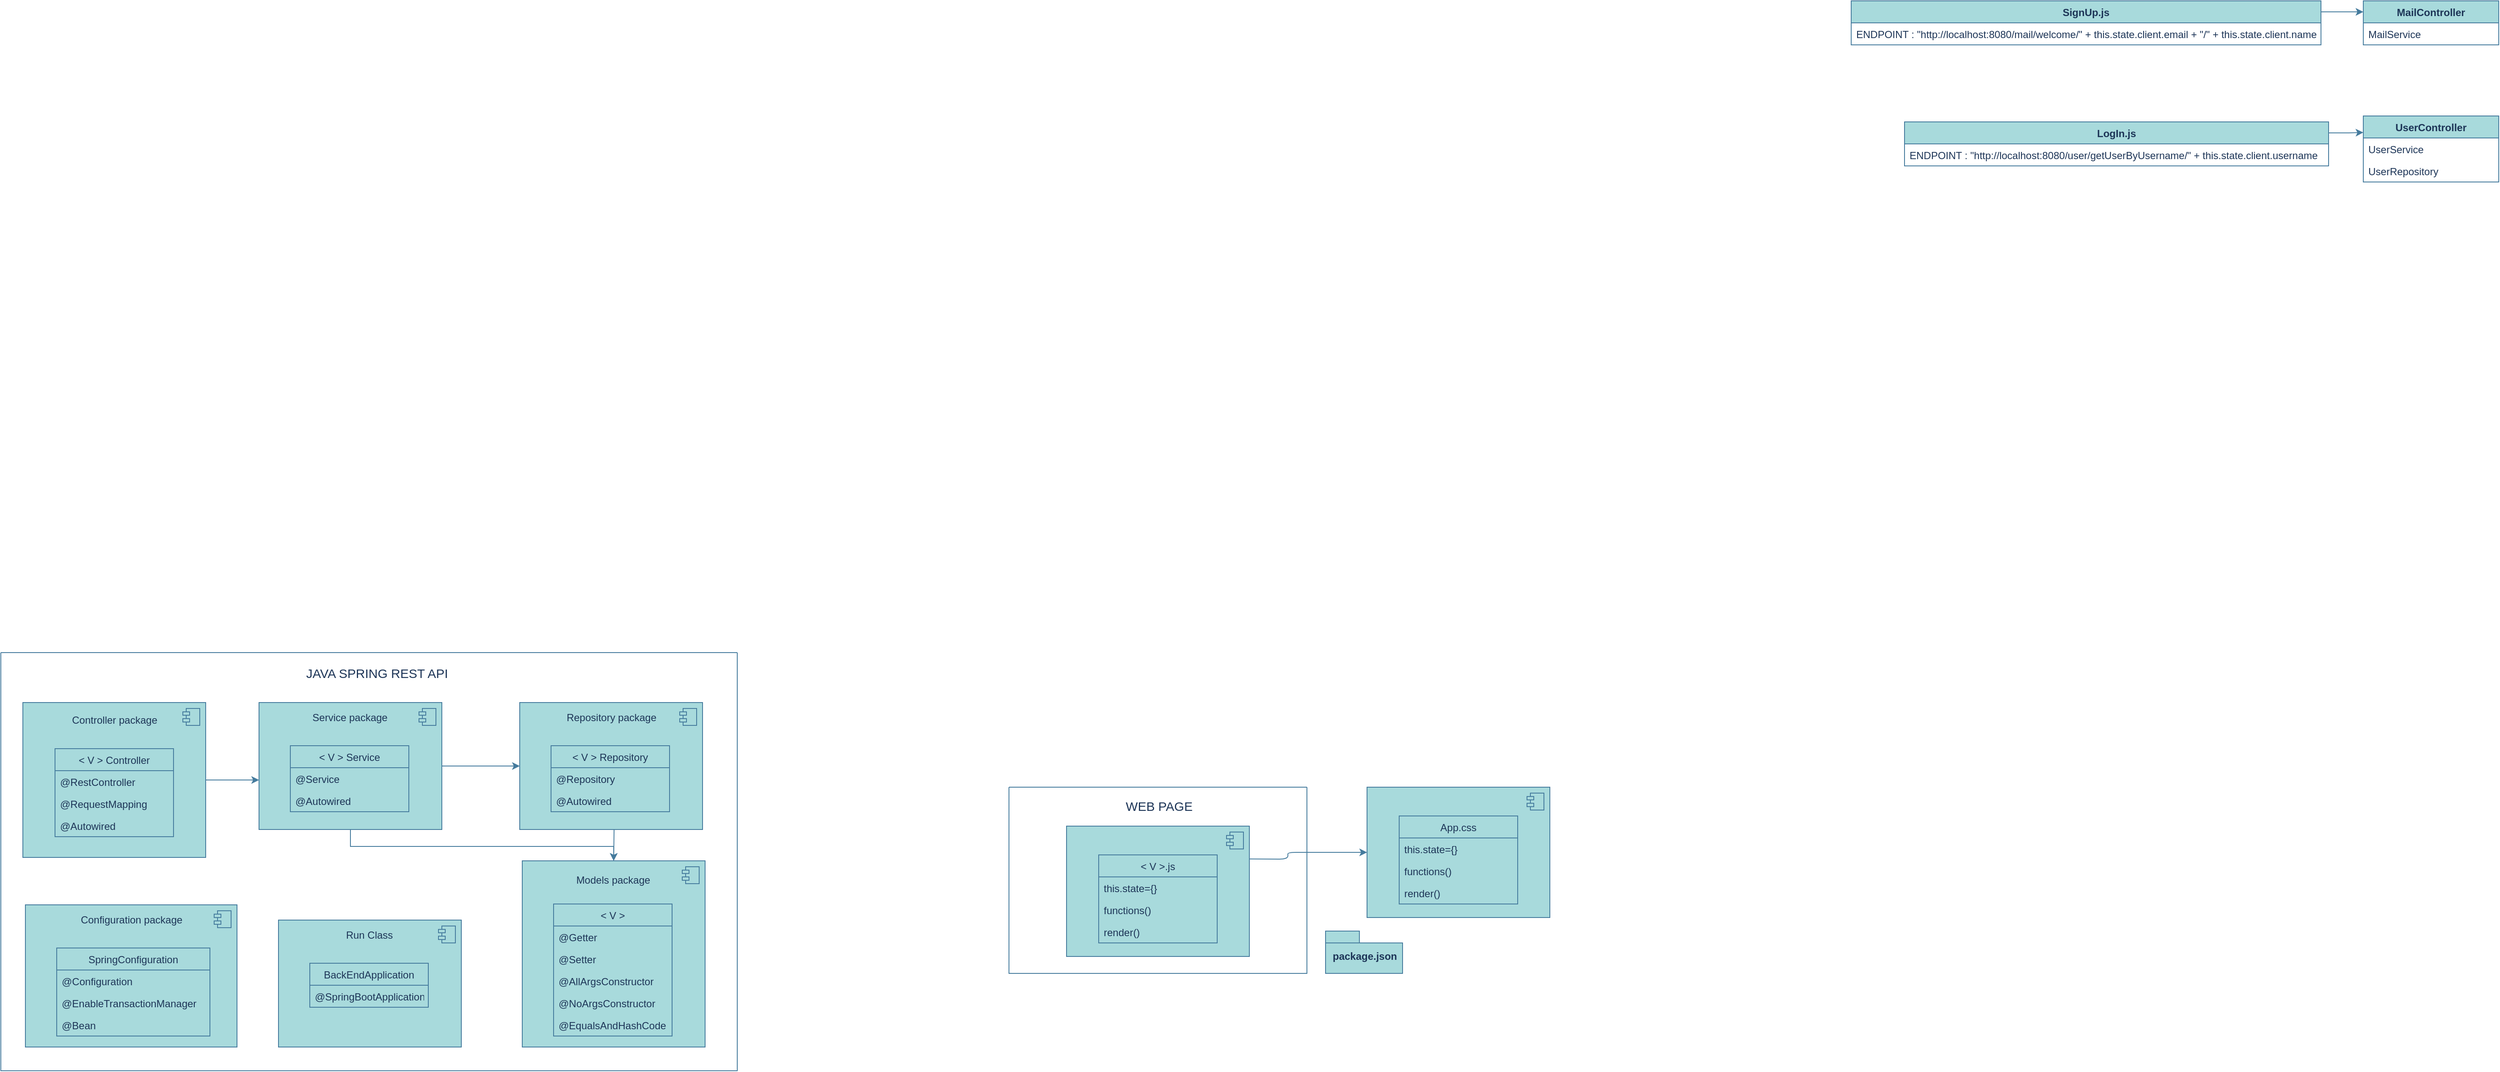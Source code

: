 <mxfile version="19.0.3" type="device"><diagram id="xIHLONYCeqG_sqP2zt6-" name="Page-1"><mxGraphModel dx="766" dy="1191" grid="0" gridSize="10" guides="1" tooltips="1" connect="1" arrows="1" fold="1" page="0" pageScale="1" pageWidth="850" pageHeight="1100" background="#FFFFFF" math="0" shadow="0"><root><mxCell id="0"/><mxCell id="1" parent="0"/><mxCell id="Lxt-itilI9IA_ZI3YVne-66" value="" style="swimlane;startSize=0;fillColor=#A8DADC;strokeColor=#457B9D;fontColor=#1D3557;rounded=0;" vertex="1" parent="1"><mxGeometry x="125" y="111" width="870" height="494" as="geometry"><mxRectangle x="114" y="153" width="50" height="44" as="alternateBounds"/></mxGeometry></mxCell><mxCell id="Lxt-itilI9IA_ZI3YVne-67" value="JAVA SPRING REST API" style="text;html=1;align=center;verticalAlign=middle;resizable=0;points=[];autosize=1;strokeColor=none;fillColor=none;fontSize=15;fontColor=#1D3557;rounded=0;" vertex="1" parent="Lxt-itilI9IA_ZI3YVne-66"><mxGeometry x="355" y="13" width="178" height="22" as="geometry"/></mxCell><mxCell id="Lxt-itilI9IA_ZI3YVne-29" style="edgeStyle=orthogonalEdgeStyle;rounded=0;orthogonalLoop=1;jettySize=auto;html=1;exitX=1;exitY=0.5;exitDx=0;exitDy=0;entryX=0;entryY=0.5;entryDx=0;entryDy=0;labelBackgroundColor=#F1FAEE;strokeColor=#457B9D;fontColor=#1D3557;" edge="1" parent="1"><mxGeometry relative="1" as="geometry"><mxPoint x="337" y="261.5" as="sourcePoint"/><mxPoint x="430" y="261.5" as="targetPoint"/></mxGeometry></mxCell><mxCell id="Lxt-itilI9IA_ZI3YVne-14" value="" style="html=1;dropTarget=0;fillColor=#A8DADC;strokeColor=#457B9D;fontColor=#1D3557;rounded=0;" vertex="1" parent="1"><mxGeometry x="151" y="170" width="216" height="183" as="geometry"/></mxCell><mxCell id="Lxt-itilI9IA_ZI3YVne-15" value="" style="shape=module;jettyWidth=8;jettyHeight=4;fillColor=#A8DADC;strokeColor=#457B9D;fontColor=#1D3557;rounded=0;" vertex="1" parent="Lxt-itilI9IA_ZI3YVne-14"><mxGeometry x="1" width="20" height="20" relative="1" as="geometry"><mxPoint x="-27" y="7" as="offset"/></mxGeometry></mxCell><mxCell id="Lxt-itilI9IA_ZI3YVne-1" value="&lt; V &gt; Controller" style="swimlane;fontStyle=0;childLayout=stackLayout;horizontal=1;startSize=26;fillColor=none;horizontalStack=0;resizeParent=1;resizeParentMax=0;resizeLast=0;collapsible=1;marginBottom=0;strokeColor=#457B9D;fontColor=#1D3557;rounded=0;" vertex="1" parent="1"><mxGeometry x="189" y="224.5" width="140" height="104" as="geometry"/></mxCell><mxCell id="Lxt-itilI9IA_ZI3YVne-3" value="@RestController" style="text;strokeColor=none;fillColor=none;align=left;verticalAlign=top;spacingLeft=4;spacingRight=4;overflow=hidden;rotatable=0;points=[[0,0.5],[1,0.5]];portConstraint=eastwest;fontColor=#1D3557;rounded=0;" vertex="1" parent="Lxt-itilI9IA_ZI3YVne-1"><mxGeometry y="26" width="140" height="26" as="geometry"/></mxCell><mxCell id="Lxt-itilI9IA_ZI3YVne-4" value="@RequestMapping" style="text;strokeColor=none;fillColor=none;align=left;verticalAlign=top;spacingLeft=4;spacingRight=4;overflow=hidden;rotatable=0;points=[[0,0.5],[1,0.5]];portConstraint=eastwest;fontColor=#1D3557;rounded=0;" vertex="1" parent="Lxt-itilI9IA_ZI3YVne-1"><mxGeometry y="52" width="140" height="26" as="geometry"/></mxCell><mxCell id="Lxt-itilI9IA_ZI3YVne-40" value="@Autowired" style="text;strokeColor=none;fillColor=none;align=left;verticalAlign=top;spacingLeft=4;spacingRight=4;overflow=hidden;rotatable=0;points=[[0,0.5],[1,0.5]];portConstraint=eastwest;fontColor=#1D3557;rounded=0;" vertex="1" parent="Lxt-itilI9IA_ZI3YVne-1"><mxGeometry y="78" width="140" height="26" as="geometry"/></mxCell><mxCell id="Lxt-itilI9IA_ZI3YVne-16" value="Controller package" style="text;html=1;align=center;verticalAlign=middle;resizable=0;points=[];autosize=1;strokeColor=none;fillColor=none;fontColor=#1D3557;rounded=0;" vertex="1" parent="1"><mxGeometry x="203.5" y="181.5" width="111" height="18" as="geometry"/></mxCell><mxCell id="Lxt-itilI9IA_ZI3YVne-30" style="edgeStyle=orthogonalEdgeStyle;rounded=0;orthogonalLoop=1;jettySize=auto;html=1;exitX=1;exitY=0.5;exitDx=0;exitDy=0;entryX=0;entryY=0.5;entryDx=0;entryDy=0;labelBackgroundColor=#F1FAEE;strokeColor=#457B9D;fontColor=#1D3557;" edge="1" parent="1" source="Lxt-itilI9IA_ZI3YVne-17" target="Lxt-itilI9IA_ZI3YVne-23"><mxGeometry relative="1" as="geometry"/></mxCell><mxCell id="Lxt-itilI9IA_ZI3YVne-68" style="edgeStyle=orthogonalEdgeStyle;rounded=0;orthogonalLoop=1;jettySize=auto;html=1;exitX=0.5;exitY=1;exitDx=0;exitDy=0;entryX=0.5;entryY=0;entryDx=0;entryDy=0;fontColor=#1D3557;strokeColor=#457B9D;fillColor=#A8DADC;" edge="1" parent="1" source="Lxt-itilI9IA_ZI3YVne-17" target="Lxt-itilI9IA_ZI3YVne-31"><mxGeometry relative="1" as="geometry"><Array as="points"><mxPoint x="538" y="340"/><mxPoint x="849" y="340"/></Array></mxGeometry></mxCell><mxCell id="Lxt-itilI9IA_ZI3YVne-17" value="" style="html=1;dropTarget=0;fillColor=#A8DADC;strokeColor=#457B9D;fontColor=#1D3557;rounded=0;" vertex="1" parent="1"><mxGeometry x="430" y="170" width="216" height="150" as="geometry"/></mxCell><mxCell id="Lxt-itilI9IA_ZI3YVne-18" value="" style="shape=module;jettyWidth=8;jettyHeight=4;fillColor=#A8DADC;strokeColor=#457B9D;fontColor=#1D3557;rounded=0;" vertex="1" parent="Lxt-itilI9IA_ZI3YVne-17"><mxGeometry x="1" width="20" height="20" relative="1" as="geometry"><mxPoint x="-27" y="7" as="offset"/></mxGeometry></mxCell><mxCell id="Lxt-itilI9IA_ZI3YVne-19" value="&lt; V &gt; Service" style="swimlane;fontStyle=0;childLayout=stackLayout;horizontal=1;startSize=26;fillColor=none;horizontalStack=0;resizeParent=1;resizeParentMax=0;resizeLast=0;collapsible=1;marginBottom=0;strokeColor=#457B9D;fontColor=#1D3557;rounded=0;" vertex="1" parent="1"><mxGeometry x="467" y="221" width="140" height="78" as="geometry"/></mxCell><mxCell id="Lxt-itilI9IA_ZI3YVne-20" value="@Service" style="text;strokeColor=none;fillColor=none;align=left;verticalAlign=top;spacingLeft=4;spacingRight=4;overflow=hidden;rotatable=0;points=[[0,0.5],[1,0.5]];portConstraint=eastwest;fontColor=#1D3557;rounded=0;" vertex="1" parent="Lxt-itilI9IA_ZI3YVne-19"><mxGeometry y="26" width="140" height="26" as="geometry"/></mxCell><mxCell id="Lxt-itilI9IA_ZI3YVne-21" value="@Autowired" style="text;strokeColor=none;fillColor=none;align=left;verticalAlign=top;spacingLeft=4;spacingRight=4;overflow=hidden;rotatable=0;points=[[0,0.5],[1,0.5]];portConstraint=eastwest;fontColor=#1D3557;rounded=0;" vertex="1" parent="Lxt-itilI9IA_ZI3YVne-19"><mxGeometry y="52" width="140" height="26" as="geometry"/></mxCell><mxCell id="Lxt-itilI9IA_ZI3YVne-22" value="Service package" style="text;html=1;align=center;verticalAlign=middle;resizable=0;points=[];autosize=1;strokeColor=none;fillColor=none;fontColor=#1D3557;rounded=0;" vertex="1" parent="1"><mxGeometry x="487.5" y="179" width="99" height="18" as="geometry"/></mxCell><mxCell id="Lxt-itilI9IA_ZI3YVne-55" style="edgeStyle=orthogonalEdgeStyle;rounded=0;orthogonalLoop=1;jettySize=auto;html=1;exitX=0.5;exitY=1;exitDx=0;exitDy=0;entryX=0.5;entryY=0;entryDx=0;entryDy=0;labelBackgroundColor=#F1FAEE;strokeColor=#457B9D;fontColor=#1D3557;" edge="1" parent="1" target="Lxt-itilI9IA_ZI3YVne-31"><mxGeometry relative="1" as="geometry"><mxPoint x="849" y="274" as="sourcePoint"/></mxGeometry></mxCell><mxCell id="Lxt-itilI9IA_ZI3YVne-23" value="" style="html=1;dropTarget=0;fillColor=#A8DADC;strokeColor=#457B9D;fontColor=#1D3557;rounded=0;" vertex="1" parent="1"><mxGeometry x="738" y="170" width="216" height="150" as="geometry"/></mxCell><mxCell id="Lxt-itilI9IA_ZI3YVne-24" value="" style="shape=module;jettyWidth=8;jettyHeight=4;fillColor=#A8DADC;strokeColor=#457B9D;fontColor=#1D3557;rounded=0;" vertex="1" parent="Lxt-itilI9IA_ZI3YVne-23"><mxGeometry x="1" width="20" height="20" relative="1" as="geometry"><mxPoint x="-27" y="7" as="offset"/></mxGeometry></mxCell><mxCell id="Lxt-itilI9IA_ZI3YVne-25" value="&lt; V &gt; Repository" style="swimlane;fontStyle=0;childLayout=stackLayout;horizontal=1;startSize=26;fillColor=none;horizontalStack=0;resizeParent=1;resizeParentMax=0;resizeLast=0;collapsible=1;marginBottom=0;strokeColor=#457B9D;fontColor=#1D3557;rounded=0;" vertex="1" parent="1"><mxGeometry x="775" y="221" width="140" height="78" as="geometry"/></mxCell><mxCell id="Lxt-itilI9IA_ZI3YVne-26" value="@Repository" style="text;strokeColor=none;fillColor=none;align=left;verticalAlign=top;spacingLeft=4;spacingRight=4;overflow=hidden;rotatable=0;points=[[0,0.5],[1,0.5]];portConstraint=eastwest;fontColor=#1D3557;rounded=0;" vertex="1" parent="Lxt-itilI9IA_ZI3YVne-25"><mxGeometry y="26" width="140" height="26" as="geometry"/></mxCell><mxCell id="Lxt-itilI9IA_ZI3YVne-27" value="@Autowired" style="text;strokeColor=none;fillColor=none;align=left;verticalAlign=top;spacingLeft=4;spacingRight=4;overflow=hidden;rotatable=0;points=[[0,0.5],[1,0.5]];portConstraint=eastwest;fontColor=#1D3557;rounded=0;" vertex="1" parent="Lxt-itilI9IA_ZI3YVne-25"><mxGeometry y="52" width="140" height="26" as="geometry"/></mxCell><mxCell id="Lxt-itilI9IA_ZI3YVne-28" value="Repository package" style="text;html=1;align=center;verticalAlign=middle;resizable=0;points=[];autosize=1;strokeColor=none;fillColor=none;fontColor=#1D3557;rounded=0;" vertex="1" parent="1"><mxGeometry x="788" y="179" width="116" height="18" as="geometry"/></mxCell><mxCell id="Lxt-itilI9IA_ZI3YVne-31" value="" style="html=1;dropTarget=0;fillColor=#A8DADC;strokeColor=#457B9D;fontColor=#1D3557;rounded=0;" vertex="1" parent="1"><mxGeometry x="741" y="357" width="216" height="220" as="geometry"/></mxCell><mxCell id="Lxt-itilI9IA_ZI3YVne-32" value="" style="shape=module;jettyWidth=8;jettyHeight=4;fillColor=#A8DADC;strokeColor=#457B9D;fontColor=#1D3557;rounded=0;" vertex="1" parent="Lxt-itilI9IA_ZI3YVne-31"><mxGeometry x="1" width="20" height="20" relative="1" as="geometry"><mxPoint x="-27" y="7" as="offset"/></mxGeometry></mxCell><mxCell id="Lxt-itilI9IA_ZI3YVne-33" value="&lt; V &gt;" style="swimlane;fontStyle=0;childLayout=stackLayout;horizontal=1;startSize=26;fillColor=none;horizontalStack=0;resizeParent=1;resizeParentMax=0;resizeLast=0;collapsible=1;marginBottom=0;strokeColor=#457B9D;fontColor=#1D3557;rounded=0;" vertex="1" parent="1"><mxGeometry x="778" y="408" width="140" height="156" as="geometry"/></mxCell><mxCell id="Lxt-itilI9IA_ZI3YVne-34" value="@Getter" style="text;strokeColor=none;fillColor=none;align=left;verticalAlign=top;spacingLeft=4;spacingRight=4;overflow=hidden;rotatable=0;points=[[0,0.5],[1,0.5]];portConstraint=eastwest;fontColor=#1D3557;rounded=0;" vertex="1" parent="Lxt-itilI9IA_ZI3YVne-33"><mxGeometry y="26" width="140" height="26" as="geometry"/></mxCell><mxCell id="Lxt-itilI9IA_ZI3YVne-35" value="@Setter" style="text;strokeColor=none;fillColor=none;align=left;verticalAlign=top;spacingLeft=4;spacingRight=4;overflow=hidden;rotatable=0;points=[[0,0.5],[1,0.5]];portConstraint=eastwest;fontColor=#1D3557;rounded=0;" vertex="1" parent="Lxt-itilI9IA_ZI3YVne-33"><mxGeometry y="52" width="140" height="26" as="geometry"/></mxCell><mxCell id="Lxt-itilI9IA_ZI3YVne-41" value="@AllArgsConstructor" style="text;strokeColor=none;fillColor=none;align=left;verticalAlign=top;spacingLeft=4;spacingRight=4;overflow=hidden;rotatable=0;points=[[0,0.5],[1,0.5]];portConstraint=eastwest;fontColor=#1D3557;rounded=0;" vertex="1" parent="Lxt-itilI9IA_ZI3YVne-33"><mxGeometry y="78" width="140" height="26" as="geometry"/></mxCell><mxCell id="Lxt-itilI9IA_ZI3YVne-42" value="@NoArgsConstructor" style="text;strokeColor=none;fillColor=none;align=left;verticalAlign=top;spacingLeft=4;spacingRight=4;overflow=hidden;rotatable=0;points=[[0,0.5],[1,0.5]];portConstraint=eastwest;fontColor=#1D3557;rounded=0;" vertex="1" parent="Lxt-itilI9IA_ZI3YVne-33"><mxGeometry y="104" width="140" height="26" as="geometry"/></mxCell><mxCell id="Lxt-itilI9IA_ZI3YVne-43" value="@EqualsAndHashCode" style="text;strokeColor=none;fillColor=none;align=left;verticalAlign=top;spacingLeft=4;spacingRight=4;overflow=hidden;rotatable=0;points=[[0,0.5],[1,0.5]];portConstraint=eastwest;fontColor=#1D3557;rounded=0;" vertex="1" parent="Lxt-itilI9IA_ZI3YVne-33"><mxGeometry y="130" width="140" height="26" as="geometry"/></mxCell><mxCell id="Lxt-itilI9IA_ZI3YVne-36" value="Models package" style="text;html=1;align=center;verticalAlign=middle;resizable=0;points=[];autosize=1;strokeColor=none;fillColor=none;fontColor=#1D3557;rounded=0;" vertex="1" parent="1"><mxGeometry x="799.5" y="371" width="97" height="18" as="geometry"/></mxCell><mxCell id="Lxt-itilI9IA_ZI3YVne-46" value="" style="html=1;dropTarget=0;fillColor=#A8DADC;strokeColor=#457B9D;fontColor=#1D3557;rounded=0;" vertex="1" parent="1"><mxGeometry x="154" y="409" width="250" height="168" as="geometry"/></mxCell><mxCell id="Lxt-itilI9IA_ZI3YVne-47" value="" style="shape=module;jettyWidth=8;jettyHeight=4;fillColor=#A8DADC;strokeColor=#457B9D;fontColor=#1D3557;rounded=0;" vertex="1" parent="Lxt-itilI9IA_ZI3YVne-46"><mxGeometry x="1" width="20" height="20" relative="1" as="geometry"><mxPoint x="-27" y="7" as="offset"/></mxGeometry></mxCell><mxCell id="Lxt-itilI9IA_ZI3YVne-48" value="SpringConfiguration" style="swimlane;fontStyle=0;childLayout=stackLayout;horizontal=1;startSize=26;fillColor=none;horizontalStack=0;resizeParent=1;resizeParentMax=0;resizeLast=0;collapsible=1;marginBottom=0;strokeColor=#457B9D;fontColor=#1D3557;rounded=0;" vertex="1" parent="1"><mxGeometry x="191" y="460" width="181" height="104" as="geometry"/></mxCell><mxCell id="Lxt-itilI9IA_ZI3YVne-49" value="@Configuration" style="text;strokeColor=none;fillColor=none;align=left;verticalAlign=top;spacingLeft=4;spacingRight=4;overflow=hidden;rotatable=0;points=[[0,0.5],[1,0.5]];portConstraint=eastwest;fontColor=#1D3557;rounded=0;" vertex="1" parent="Lxt-itilI9IA_ZI3YVne-48"><mxGeometry y="26" width="181" height="26" as="geometry"/></mxCell><mxCell id="Lxt-itilI9IA_ZI3YVne-50" value="@EnableTransactionManager" style="text;strokeColor=none;fillColor=none;align=left;verticalAlign=top;spacingLeft=4;spacingRight=4;overflow=hidden;rotatable=0;points=[[0,0.5],[1,0.5]];portConstraint=eastwest;fontColor=#1D3557;rounded=0;" vertex="1" parent="Lxt-itilI9IA_ZI3YVne-48"><mxGeometry y="52" width="181" height="26" as="geometry"/></mxCell><mxCell id="Lxt-itilI9IA_ZI3YVne-52" value="@Bean" style="text;strokeColor=none;fillColor=none;align=left;verticalAlign=top;spacingLeft=4;spacingRight=4;overflow=hidden;rotatable=0;points=[[0,0.5],[1,0.5]];portConstraint=eastwest;fontColor=#1D3557;rounded=0;" vertex="1" parent="Lxt-itilI9IA_ZI3YVne-48"><mxGeometry y="78" width="181" height="26" as="geometry"/></mxCell><mxCell id="Lxt-itilI9IA_ZI3YVne-51" value="Configuration package" style="text;html=1;align=center;verticalAlign=middle;resizable=0;points=[];autosize=1;strokeColor=none;fillColor=none;fontColor=#1D3557;rounded=0;" vertex="1" parent="1"><mxGeometry x="214" y="418" width="130" height="18" as="geometry"/></mxCell><mxCell id="Lxt-itilI9IA_ZI3YVne-59" value="" style="html=1;dropTarget=0;fillColor=#A8DADC;strokeColor=#457B9D;fontColor=#1D3557;rounded=0;" vertex="1" parent="1"><mxGeometry x="453" y="427" width="216" height="150" as="geometry"/></mxCell><mxCell id="Lxt-itilI9IA_ZI3YVne-60" value="" style="shape=module;jettyWidth=8;jettyHeight=4;fillColor=#A8DADC;strokeColor=#457B9D;fontColor=#1D3557;rounded=0;" vertex="1" parent="Lxt-itilI9IA_ZI3YVne-59"><mxGeometry x="1" width="20" height="20" relative="1" as="geometry"><mxPoint x="-27" y="7" as="offset"/></mxGeometry></mxCell><mxCell id="Lxt-itilI9IA_ZI3YVne-61" value="BackEndApplication" style="swimlane;fontStyle=0;childLayout=stackLayout;horizontal=1;startSize=26;fillColor=none;horizontalStack=0;resizeParent=1;resizeParentMax=0;resizeLast=0;collapsible=1;marginBottom=0;strokeColor=#457B9D;fontColor=#1D3557;rounded=0;" vertex="1" parent="1"><mxGeometry x="490" y="478" width="140" height="52" as="geometry"/></mxCell><mxCell id="Lxt-itilI9IA_ZI3YVne-62" value="@SpringBootApplication" style="text;strokeColor=none;fillColor=none;align=left;verticalAlign=top;spacingLeft=4;spacingRight=4;overflow=hidden;rotatable=0;points=[[0,0.5],[1,0.5]];portConstraint=eastwest;fontColor=#1D3557;rounded=0;" vertex="1" parent="Lxt-itilI9IA_ZI3YVne-61"><mxGeometry y="26" width="140" height="26" as="geometry"/></mxCell><mxCell id="Lxt-itilI9IA_ZI3YVne-64" value="Run Class" style="text;html=1;align=center;verticalAlign=middle;resizable=0;points=[];autosize=1;strokeColor=none;fillColor=none;fontColor=#1D3557;rounded=0;" vertex="1" parent="1"><mxGeometry x="527.5" y="436" width="65" height="18" as="geometry"/></mxCell><mxCell id="Lxt-itilI9IA_ZI3YVne-87" style="edgeStyle=orthogonalEdgeStyle;orthogonalLoop=1;jettySize=auto;html=1;exitX=1;exitY=0.25;exitDx=0;exitDy=0;entryX=0;entryY=0.5;entryDx=0;entryDy=0;fontColor=#1D3557;strokeColor=#457B9D;fillColor=#A8DADC;" edge="1" parent="1" target="Lxt-itilI9IA_ZI3YVne-81"><mxGeometry relative="1" as="geometry"><mxPoint x="1551.0" y="354.5" as="sourcePoint"/></mxGeometry></mxCell><mxCell id="Lxt-itilI9IA_ZI3YVne-69" value="" style="html=1;dropTarget=0;fillColor=#A8DADC;strokeColor=#457B9D;fontColor=#1D3557;rounded=0;" vertex="1" parent="1"><mxGeometry x="1384" y="316" width="216" height="154" as="geometry"/></mxCell><mxCell id="Lxt-itilI9IA_ZI3YVne-70" value="" style="shape=module;jettyWidth=8;jettyHeight=4;fillColor=#A8DADC;strokeColor=#457B9D;fontColor=#1D3557;rounded=0;" vertex="1" parent="Lxt-itilI9IA_ZI3YVne-69"><mxGeometry x="1" width="20" height="20" relative="1" as="geometry"><mxPoint x="-27" y="7" as="offset"/></mxGeometry></mxCell><mxCell id="Lxt-itilI9IA_ZI3YVne-71" value="&lt; V &gt;.js" style="swimlane;fontStyle=0;childLayout=stackLayout;horizontal=1;startSize=26;fillColor=none;horizontalStack=0;resizeParent=1;resizeParentMax=0;resizeLast=0;collapsible=1;marginBottom=0;strokeColor=#457B9D;fontColor=#1D3557;rounded=0;" vertex="1" parent="1"><mxGeometry x="1422" y="350" width="140" height="104" as="geometry"/></mxCell><mxCell id="Lxt-itilI9IA_ZI3YVne-72" value="this.state={}" style="text;strokeColor=none;fillColor=none;align=left;verticalAlign=top;spacingLeft=4;spacingRight=4;overflow=hidden;rotatable=0;points=[[0,0.5],[1,0.5]];portConstraint=eastwest;fontColor=#1D3557;rounded=0;" vertex="1" parent="Lxt-itilI9IA_ZI3YVne-71"><mxGeometry y="26" width="140" height="26" as="geometry"/></mxCell><mxCell id="Lxt-itilI9IA_ZI3YVne-73" value="functions()" style="text;strokeColor=none;fillColor=none;align=left;verticalAlign=top;spacingLeft=4;spacingRight=4;overflow=hidden;rotatable=0;points=[[0,0.5],[1,0.5]];portConstraint=eastwest;fontColor=#1D3557;rounded=0;" vertex="1" parent="Lxt-itilI9IA_ZI3YVne-71"><mxGeometry y="52" width="140" height="26" as="geometry"/></mxCell><mxCell id="Lxt-itilI9IA_ZI3YVne-74" value="render()" style="text;strokeColor=none;fillColor=none;align=left;verticalAlign=top;spacingLeft=4;spacingRight=4;overflow=hidden;rotatable=0;points=[[0,0.5],[1,0.5]];portConstraint=eastwest;fontColor=#1D3557;rounded=0;" vertex="1" parent="Lxt-itilI9IA_ZI3YVne-71"><mxGeometry y="78" width="140" height="26" as="geometry"/></mxCell><mxCell id="Lxt-itilI9IA_ZI3YVne-77" value="" style="swimlane;startSize=0;fillColor=#A8DADC;strokeColor=#457B9D;fontColor=#1D3557;rounded=0;" vertex="1" parent="1"><mxGeometry x="1316" y="270" width="352" height="220" as="geometry"><mxRectangle x="114" y="153" width="50" height="44" as="alternateBounds"/></mxGeometry></mxCell><mxCell id="Lxt-itilI9IA_ZI3YVne-78" value="WEB PAGE" style="text;html=1;align=center;verticalAlign=middle;resizable=0;points=[];autosize=1;strokeColor=none;fillColor=none;fontSize=15;fontColor=#1D3557;rounded=0;" vertex="1" parent="Lxt-itilI9IA_ZI3YVne-77"><mxGeometry x="132" y="10.5" width="89" height="22" as="geometry"/></mxCell><mxCell id="Lxt-itilI9IA_ZI3YVne-81" value="" style="html=1;dropTarget=0;fillColor=#A8DADC;strokeColor=#457B9D;fontColor=#1D3557;rounded=0;" vertex="1" parent="1"><mxGeometry x="1739" y="270" width="216" height="154" as="geometry"/></mxCell><mxCell id="Lxt-itilI9IA_ZI3YVne-82" value="" style="shape=module;jettyWidth=8;jettyHeight=4;fillColor=#A8DADC;strokeColor=#457B9D;fontColor=#1D3557;rounded=0;" vertex="1" parent="Lxt-itilI9IA_ZI3YVne-81"><mxGeometry x="1" width="20" height="20" relative="1" as="geometry"><mxPoint x="-27" y="7" as="offset"/></mxGeometry></mxCell><mxCell id="Lxt-itilI9IA_ZI3YVne-83" value="App.css" style="swimlane;fontStyle=0;childLayout=stackLayout;horizontal=1;startSize=26;fillColor=none;horizontalStack=0;resizeParent=1;resizeParentMax=0;resizeLast=0;collapsible=1;marginBottom=0;strokeColor=#457B9D;fontColor=#1D3557;rounded=0;" vertex="1" parent="1"><mxGeometry x="1777" y="304" width="140" height="104" as="geometry"/></mxCell><mxCell id="Lxt-itilI9IA_ZI3YVne-84" value="this.state={}" style="text;strokeColor=none;fillColor=none;align=left;verticalAlign=top;spacingLeft=4;spacingRight=4;overflow=hidden;rotatable=0;points=[[0,0.5],[1,0.5]];portConstraint=eastwest;fontColor=#1D3557;rounded=0;" vertex="1" parent="Lxt-itilI9IA_ZI3YVne-83"><mxGeometry y="26" width="140" height="26" as="geometry"/></mxCell><mxCell id="Lxt-itilI9IA_ZI3YVne-85" value="functions()" style="text;strokeColor=none;fillColor=none;align=left;verticalAlign=top;spacingLeft=4;spacingRight=4;overflow=hidden;rotatable=0;points=[[0,0.5],[1,0.5]];portConstraint=eastwest;fontColor=#1D3557;rounded=0;" vertex="1" parent="Lxt-itilI9IA_ZI3YVne-83"><mxGeometry y="52" width="140" height="26" as="geometry"/></mxCell><mxCell id="Lxt-itilI9IA_ZI3YVne-86" value="render()" style="text;strokeColor=none;fillColor=none;align=left;verticalAlign=top;spacingLeft=4;spacingRight=4;overflow=hidden;rotatable=0;points=[[0,0.5],[1,0.5]];portConstraint=eastwest;fontColor=#1D3557;rounded=0;" vertex="1" parent="Lxt-itilI9IA_ZI3YVne-83"><mxGeometry y="78" width="140" height="26" as="geometry"/></mxCell><mxCell id="Lxt-itilI9IA_ZI3YVne-88" value="package.json" style="shape=folder;fontStyle=1;spacingTop=10;tabWidth=40;tabHeight=14;tabPosition=left;html=1;fontColor=#1D3557;strokeColor=#457B9D;fillColor=#A8DADC;" vertex="1" parent="1"><mxGeometry x="1690" y="440" width="91" height="50" as="geometry"/></mxCell><mxCell id="Lxt-itilI9IA_ZI3YVne-89" value="SignUp.js" style="swimlane;fontStyle=1;align=center;verticalAlign=top;childLayout=stackLayout;horizontal=1;startSize=26;horizontalStack=0;resizeParent=1;resizeParentMax=0;resizeLast=0;collapsible=1;marginBottom=0;fontColor=#1D3557;strokeColor=#457B9D;fillColor=#A8DADC;" vertex="1" parent="1"><mxGeometry x="2311" y="-659" width="555" height="52" as="geometry"/></mxCell><mxCell id="Lxt-itilI9IA_ZI3YVne-90" value="ENDPOINT : &quot;http://localhost:8080/mail/welcome/&quot; + this.state.client.email + &quot;/&quot; + this.state.client.name" style="text;strokeColor=none;fillColor=none;align=left;verticalAlign=top;spacingLeft=4;spacingRight=4;overflow=hidden;rotatable=0;points=[[0,0.5],[1,0.5]];portConstraint=eastwest;fontColor=#1D3557;" vertex="1" parent="Lxt-itilI9IA_ZI3YVne-89"><mxGeometry y="26" width="555" height="26" as="geometry"/></mxCell><mxCell id="Lxt-itilI9IA_ZI3YVne-95" value="MailController" style="swimlane;fontStyle=1;align=center;verticalAlign=top;childLayout=stackLayout;horizontal=1;startSize=26;horizontalStack=0;resizeParent=1;resizeParentMax=0;resizeLast=0;collapsible=1;marginBottom=0;fontColor=#1D3557;strokeColor=#457B9D;fillColor=#A8DADC;" vertex="1" parent="1"><mxGeometry x="2916" y="-659" width="160" height="52" as="geometry"/></mxCell><mxCell id="Lxt-itilI9IA_ZI3YVne-96" value="MailService    " style="text;strokeColor=none;fillColor=none;align=left;verticalAlign=top;spacingLeft=4;spacingRight=4;overflow=hidden;rotatable=0;points=[[0,0.5],[1,0.5]];portConstraint=eastwest;fontColor=#1D3557;" vertex="1" parent="Lxt-itilI9IA_ZI3YVne-95"><mxGeometry y="26" width="160" height="26" as="geometry"/></mxCell><mxCell id="Lxt-itilI9IA_ZI3YVne-99" style="edgeStyle=orthogonalEdgeStyle;orthogonalLoop=1;jettySize=auto;html=1;exitX=1;exitY=0.25;exitDx=0;exitDy=0;entryX=0;entryY=0.25;entryDx=0;entryDy=0;fontColor=#1D3557;strokeColor=#457B9D;fillColor=#A8DADC;" edge="1" parent="1" source="Lxt-itilI9IA_ZI3YVne-89" target="Lxt-itilI9IA_ZI3YVne-95"><mxGeometry relative="1" as="geometry"/></mxCell><mxCell id="Lxt-itilI9IA_ZI3YVne-100" value="LogIn.js" style="swimlane;fontStyle=1;align=center;verticalAlign=top;childLayout=stackLayout;horizontal=1;startSize=26;horizontalStack=0;resizeParent=1;resizeParentMax=0;resizeLast=0;collapsible=1;marginBottom=0;fontColor=#1D3557;strokeColor=#457B9D;fillColor=#A8DADC;" vertex="1" parent="1"><mxGeometry x="2374" y="-516" width="501" height="52" as="geometry"/></mxCell><mxCell id="Lxt-itilI9IA_ZI3YVne-101" value="ENDPOINT : &quot;http://localhost:8080/user/getUserByUsername/&quot; + this.state.client.username" style="text;strokeColor=none;fillColor=none;align=left;verticalAlign=top;spacingLeft=4;spacingRight=4;overflow=hidden;rotatable=0;points=[[0,0.5],[1,0.5]];portConstraint=eastwest;fontColor=#1D3557;" vertex="1" parent="Lxt-itilI9IA_ZI3YVne-100"><mxGeometry y="26" width="501" height="26" as="geometry"/></mxCell><mxCell id="Lxt-itilI9IA_ZI3YVne-102" value="UserController" style="swimlane;fontStyle=1;align=center;verticalAlign=top;childLayout=stackLayout;horizontal=1;startSize=26;horizontalStack=0;resizeParent=1;resizeParentMax=0;resizeLast=0;collapsible=1;marginBottom=0;fontColor=#1D3557;strokeColor=#457B9D;fillColor=#A8DADC;" vertex="1" parent="1"><mxGeometry x="2916" y="-523" width="160" height="78" as="geometry"/></mxCell><mxCell id="Lxt-itilI9IA_ZI3YVne-103" value="UserService" style="text;strokeColor=none;fillColor=none;align=left;verticalAlign=top;spacingLeft=4;spacingRight=4;overflow=hidden;rotatable=0;points=[[0,0.5],[1,0.5]];portConstraint=eastwest;fontColor=#1D3557;" vertex="1" parent="Lxt-itilI9IA_ZI3YVne-102"><mxGeometry y="26" width="160" height="26" as="geometry"/></mxCell><mxCell id="Lxt-itilI9IA_ZI3YVne-115" value="UserRepository" style="text;strokeColor=none;fillColor=none;align=left;verticalAlign=top;spacingLeft=4;spacingRight=4;overflow=hidden;rotatable=0;points=[[0,0.5],[1,0.5]];portConstraint=eastwest;fontColor=#1D3557;" vertex="1" parent="Lxt-itilI9IA_ZI3YVne-102"><mxGeometry y="52" width="160" height="26" as="geometry"/></mxCell><mxCell id="Lxt-itilI9IA_ZI3YVne-104" style="edgeStyle=orthogonalEdgeStyle;orthogonalLoop=1;jettySize=auto;html=1;exitX=1;exitY=0.25;exitDx=0;exitDy=0;entryX=0;entryY=0.25;entryDx=0;entryDy=0;fontColor=#1D3557;strokeColor=#457B9D;fillColor=#A8DADC;" edge="1" parent="1" source="Lxt-itilI9IA_ZI3YVne-100" target="Lxt-itilI9IA_ZI3YVne-102"><mxGeometry relative="1" as="geometry"/></mxCell></root></mxGraphModel></diagram></mxfile>
